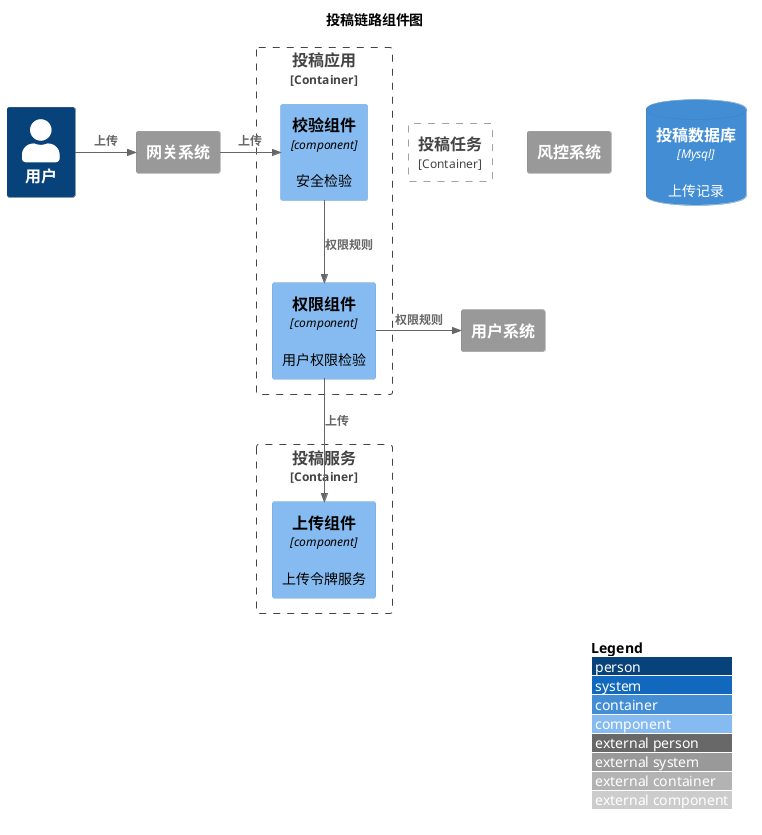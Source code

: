 @startuml
!include <C4/C4_Component>
LAYOUT_WITH_LEGEND()

title 投稿链路组件图

Person(user, "用户")
System_Ext(gateway,"网关系统")
Rel_R(user, gateway, "上传")

Container_Boundary(postFacade, "投稿应用"){
    Component(checkComponent, "校验组件", "component", "安全检验")
    Component(authComponent, "权限组件", "component", "用户权限检验")
    Rel_R(gateway, checkComponent, "上传")
    Rel(checkComponent, authComponent, "权限规则")
}

Container_Boundary(postService, "投稿服务"){
    Component(uploadComponent, "上传组件", "component", "上传令牌服务")
    Rel(authComponent, uploadComponent, "上传")
}

Container_Boundary(postJob, "投稿任务"){

}



System_Ext(security,"风控系统")
System_Ext(userSystem,"用户系统")
ContainerDb(db, "投稿数据库", "Mysql","上传记录")

Rel_R(authComponent, userSystem, "权限规则")









@enduml
